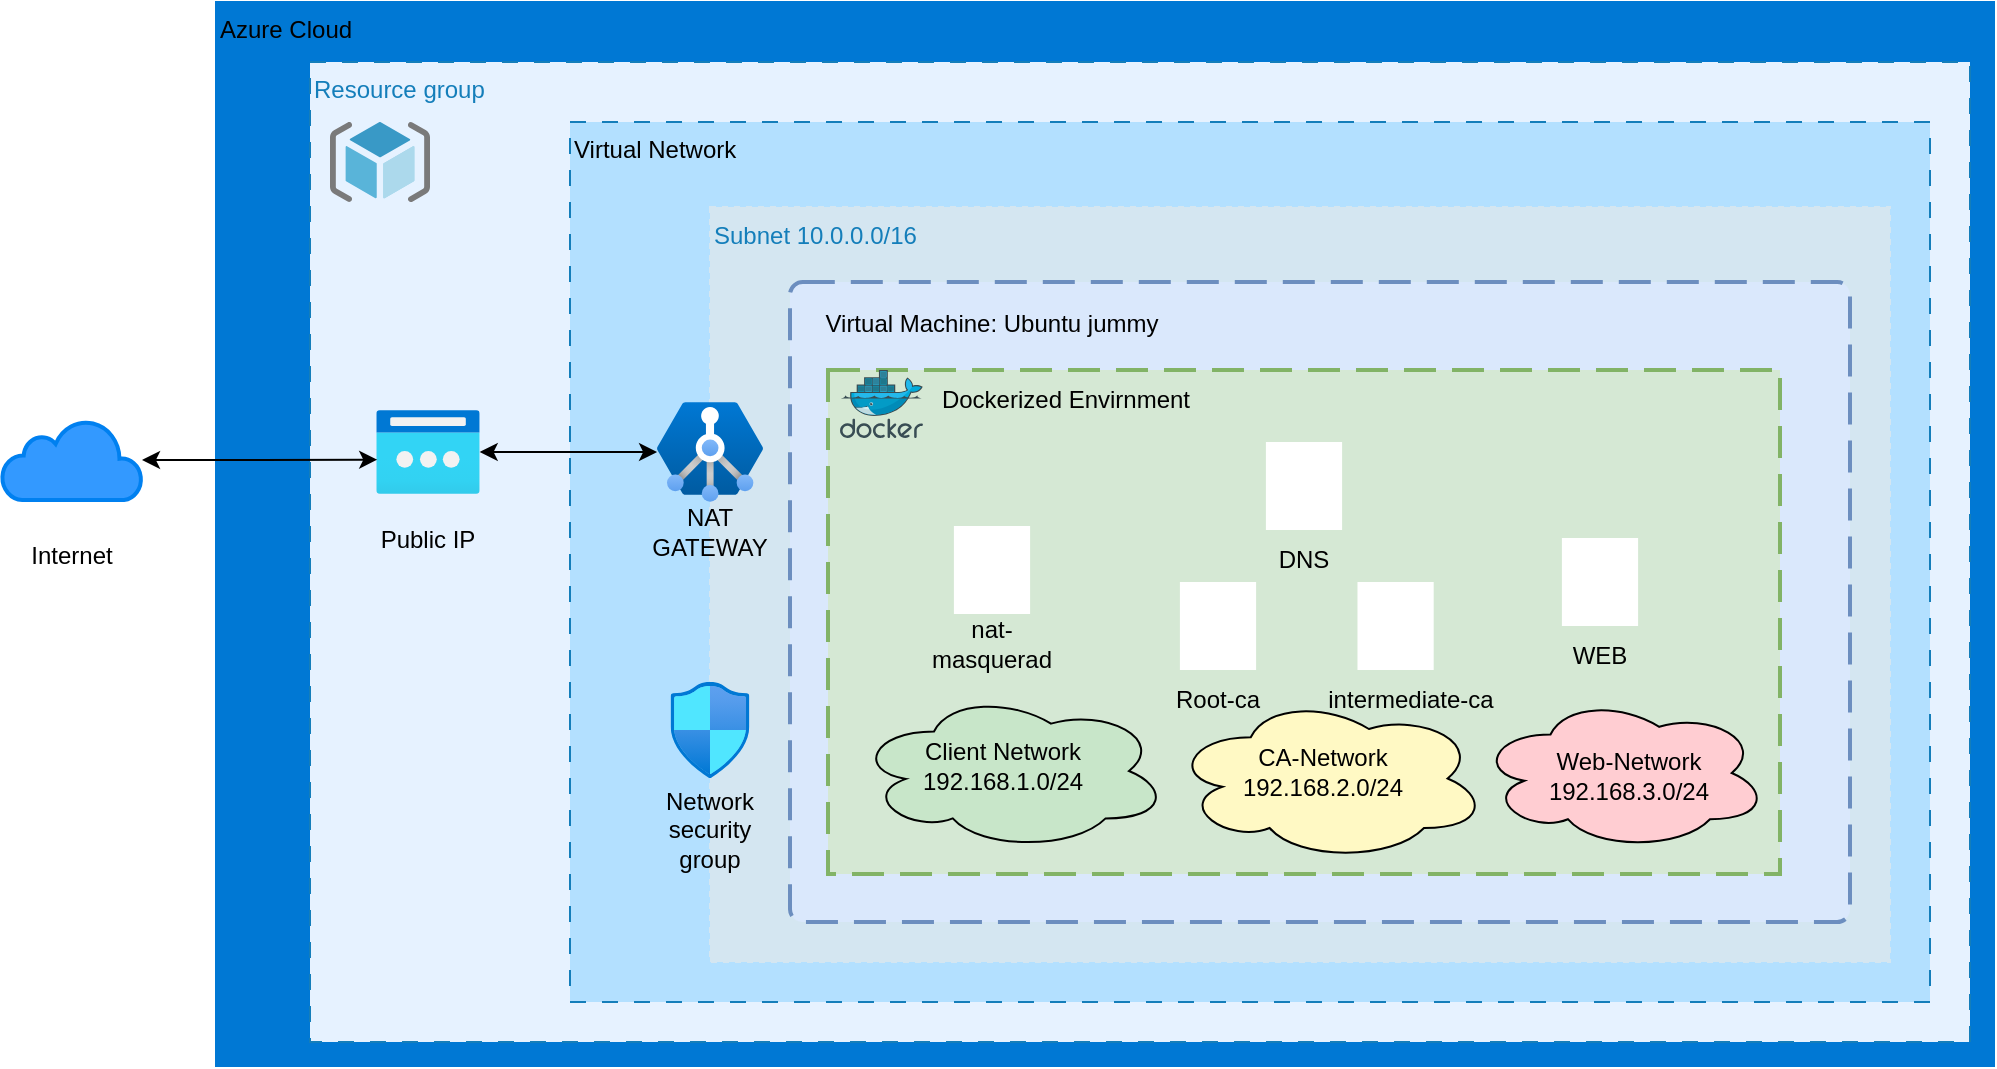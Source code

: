 <mxfile version="27.0.2">
  <diagram name="Page-1" id="iMtaJnxz2LHdPqc4hrHA">
    <mxGraphModel dx="1056" dy="623" grid="0" gridSize="10" guides="1" tooltips="1" connect="1" arrows="1" fold="1" page="1" pageScale="1" pageWidth="1169" pageHeight="827" math="0" shadow="0">
      <root>
        <mxCell id="0" />
        <mxCell id="1" parent="0" />
        <mxCell id="NmurebP0-gkGouxVgUCg-83" value="&lt;font style=&quot;color: rgb(0, 0, 0);&quot;&gt;Azure Cloud&lt;/font&gt;" style="fillColor=#0078D4;strokeColor=#0078D4;verticalAlign=top;fontStyle=0;fontColor=#147EBA;whiteSpace=wrap;html=1;align=left;" vertex="1" parent="1">
          <mxGeometry x="193" y="20" width="889" height="532" as="geometry" />
        </mxCell>
        <mxCell id="NmurebP0-gkGouxVgUCg-1" value="Resource group" style="fillColor=#E6F2FF;strokeColor=#147EBA;dashed=1;verticalAlign=top;fontStyle=0;fontColor=#147EBA;whiteSpace=wrap;html=1;align=left;dashPattern=8 8;" vertex="1" parent="1">
          <mxGeometry x="240" y="50" width="830" height="490" as="geometry" />
        </mxCell>
        <mxCell id="NmurebP0-gkGouxVgUCg-14" value="&lt;font style=&quot;color: rgb(0, 0, 0);&quot;&gt;Virtual Network&lt;/font&gt;" style="fillColor=#B3E0FF;strokeColor=#147EBA;dashed=1;verticalAlign=top;fontStyle=0;fontColor=#147EBA;whiteSpace=wrap;html=1;align=left;dashPattern=8 8;" vertex="1" parent="1">
          <mxGeometry x="370" y="80" width="680" height="440" as="geometry" />
        </mxCell>
        <mxCell id="NmurebP0-gkGouxVgUCg-22" value="Subnet&amp;nbsp;10.0.0.0/16" style="fillColor=#D4E6F1;strokeColor=#D4E6F1;dashed=1;verticalAlign=top;fontStyle=0;fontColor=#147EBA;whiteSpace=wrap;html=1;align=left;" vertex="1" parent="1">
          <mxGeometry x="440" y="122.5" width="590" height="377.5" as="geometry" />
        </mxCell>
        <mxCell id="NmurebP0-gkGouxVgUCg-4" value="" style="html=1;verticalLabelPosition=bottom;align=center;labelBackgroundColor=#ffffff;verticalAlign=top;strokeWidth=2;strokeColor=#0080F0;shadow=0;dashed=0;shape=mxgraph.ios7.icons.cloud;fillColor=#3399FF;" vertex="1" parent="1">
          <mxGeometry x="86" y="229" width="70" height="40" as="geometry" />
        </mxCell>
        <mxCell id="NmurebP0-gkGouxVgUCg-5" value="" style="image;sketch=0;aspect=fixed;html=1;points=[];align=center;fontSize=12;image=img/lib/mscae/ResourceGroup.svg;" vertex="1" parent="1">
          <mxGeometry x="250" y="80" width="50" height="40" as="geometry" />
        </mxCell>
        <mxCell id="NmurebP0-gkGouxVgUCg-8" value="" style="group" vertex="1" connectable="0" parent="1">
          <mxGeometry x="269" y="224" width="60" height="80" as="geometry" />
        </mxCell>
        <mxCell id="NmurebP0-gkGouxVgUCg-6" value="" style="image;aspect=fixed;html=1;points=[];align=center;fontSize=12;image=img/lib/azure2/networking/Public_IP_Addresses_Classic.svg;" vertex="1" parent="NmurebP0-gkGouxVgUCg-8">
          <mxGeometry x="4.15" width="51.69" height="42" as="geometry" />
        </mxCell>
        <mxCell id="NmurebP0-gkGouxVgUCg-7" value="Public IP" style="text;html=1;align=center;verticalAlign=middle;whiteSpace=wrap;rounded=0;" vertex="1" parent="NmurebP0-gkGouxVgUCg-8">
          <mxGeometry y="50" width="60" height="30" as="geometry" />
        </mxCell>
        <mxCell id="NmurebP0-gkGouxVgUCg-13" value="" style="group" vertex="1" connectable="0" parent="1">
          <mxGeometry x="410" y="220" width="60" height="80" as="geometry" />
        </mxCell>
        <mxCell id="NmurebP0-gkGouxVgUCg-9" value="" style="image;aspect=fixed;html=1;points=[];align=center;fontSize=12;image=img/lib/azure2/networking/Application_Gateway_Containers.svg;" vertex="1" parent="NmurebP0-gkGouxVgUCg-13">
          <mxGeometry x="3.54" width="52.93" height="50" as="geometry" />
        </mxCell>
        <mxCell id="NmurebP0-gkGouxVgUCg-10" value="" style="group" vertex="1" connectable="0" parent="NmurebP0-gkGouxVgUCg-13">
          <mxGeometry width="60" height="80" as="geometry" />
        </mxCell>
        <mxCell id="NmurebP0-gkGouxVgUCg-12" value="NAT GATEWAY" style="text;html=1;align=center;verticalAlign=middle;whiteSpace=wrap;rounded=0;" vertex="1" parent="NmurebP0-gkGouxVgUCg-10">
          <mxGeometry y="50" width="60" height="30" as="geometry" />
        </mxCell>
        <mxCell id="NmurebP0-gkGouxVgUCg-21" value="" style="group" vertex="1" connectable="0" parent="1">
          <mxGeometry x="410" y="360" width="60" height="89" as="geometry" />
        </mxCell>
        <mxCell id="NmurebP0-gkGouxVgUCg-19" value="" style="image;aspect=fixed;html=1;points=[];align=center;fontSize=12;image=img/lib/azure2/networking/Network_Security_Groups.svg;" vertex="1" parent="NmurebP0-gkGouxVgUCg-21">
          <mxGeometry x="10.23" width="39.53" height="48" as="geometry" />
        </mxCell>
        <mxCell id="NmurebP0-gkGouxVgUCg-20" value="Network security group" style="text;html=1;align=center;verticalAlign=middle;whiteSpace=wrap;rounded=0;" vertex="1" parent="NmurebP0-gkGouxVgUCg-21">
          <mxGeometry y="59" width="60" height="30" as="geometry" />
        </mxCell>
        <mxCell id="NmurebP0-gkGouxVgUCg-23" value="" style="rounded=1;arcSize=2;dashed=1;strokeColor=#6c8ebf;fillColor=#dae8fc;dashPattern=8 4;strokeWidth=2;" vertex="1" parent="1">
          <mxGeometry x="480" y="160" width="530" height="320" as="geometry" />
        </mxCell>
        <mxCell id="NmurebP0-gkGouxVgUCg-25" value="Virtual Machine: Ubuntu jummy" style="text;html=1;align=center;verticalAlign=middle;whiteSpace=wrap;rounded=0;" vertex="1" parent="1">
          <mxGeometry x="487" y="166" width="188" height="30" as="geometry" />
        </mxCell>
        <mxCell id="NmurebP0-gkGouxVgUCg-26" value="" style="rounded=1;arcSize=0;dashed=1;strokeColor=#82b366;fillColor=#d5e8d4;dashPattern=8 4;strokeWidth=2;movable=0;resizable=0;rotatable=0;deletable=0;editable=0;locked=1;connectable=0;" vertex="1" parent="1">
          <mxGeometry x="499" y="204" width="476" height="252" as="geometry" />
        </mxCell>
        <mxCell id="NmurebP0-gkGouxVgUCg-27" value="Dockerized Envirnment" style="text;html=1;align=center;verticalAlign=middle;whiteSpace=wrap;rounded=0;" vertex="1" parent="1">
          <mxGeometry x="524" y="204" width="188" height="30" as="geometry" />
        </mxCell>
        <mxCell id="NmurebP0-gkGouxVgUCg-34" value="" style="group" vertex="1" connectable="0" parent="1">
          <mxGeometry x="509" y="356" width="160" height="88" as="geometry" />
        </mxCell>
        <mxCell id="NmurebP0-gkGouxVgUCg-28" value="" style="ellipse;shape=cloud;whiteSpace=wrap;html=1;fillColor=#C8E6C9;" vertex="1" parent="NmurebP0-gkGouxVgUCg-34">
          <mxGeometry x="4" y="9" width="156" height="79" as="geometry" />
        </mxCell>
        <mxCell id="NmurebP0-gkGouxVgUCg-31" value="Client Network&lt;div&gt;192.168.1.0/24&lt;/div&gt;" style="text;html=1;align=center;verticalAlign=middle;whiteSpace=wrap;rounded=0;" vertex="1" parent="NmurebP0-gkGouxVgUCg-34">
          <mxGeometry x="49.655" y="34.222" width="55.172" height="24.444" as="geometry" />
        </mxCell>
        <mxCell id="NmurebP0-gkGouxVgUCg-35" value="" style="group" vertex="1" connectable="0" parent="1">
          <mxGeometry x="671" y="367" width="157.5" height="82.5" as="geometry" />
        </mxCell>
        <mxCell id="NmurebP0-gkGouxVgUCg-30" value="" style="ellipse;shape=cloud;whiteSpace=wrap;html=1;fillColor=#FFF9C4;" vertex="1" parent="NmurebP0-gkGouxVgUCg-35">
          <mxGeometry width="157.5" height="82.5" as="geometry" />
        </mxCell>
        <mxCell id="NmurebP0-gkGouxVgUCg-32" value="CA-&lt;span style=&quot;background-color: transparent; color: light-dark(rgb(0, 0, 0), rgb(255, 255, 255));&quot;&gt;Network&lt;/span&gt;&lt;div&gt;&lt;div&gt;192.168.2.0/24&lt;/div&gt;&lt;/div&gt;" style="text;html=1;align=center;verticalAlign=middle;whiteSpace=wrap;rounded=0;" vertex="1" parent="NmurebP0-gkGouxVgUCg-35">
          <mxGeometry x="17.248" y="27.133" width="117.104" height="22.0" as="geometry" />
        </mxCell>
        <mxCell id="NmurebP0-gkGouxVgUCg-36" value="" style="group" vertex="1" connectable="0" parent="1">
          <mxGeometry x="824" y="367" width="145" height="77" as="geometry" />
        </mxCell>
        <mxCell id="NmurebP0-gkGouxVgUCg-29" value="" style="ellipse;shape=cloud;whiteSpace=wrap;html=1;fillColor=#FFCDD2;" vertex="1" parent="NmurebP0-gkGouxVgUCg-36">
          <mxGeometry width="145" height="77" as="geometry" />
        </mxCell>
        <mxCell id="NmurebP0-gkGouxVgUCg-33" value="Web-&lt;span style=&quot;background-color: transparent; color: light-dark(rgb(0, 0, 0), rgb(255, 255, 255));&quot;&gt;Network&lt;/span&gt;&lt;div&gt;&lt;div&gt;192.168.3.0/24&lt;/div&gt;&lt;/div&gt;" style="text;html=1;align=center;verticalAlign=middle;whiteSpace=wrap;rounded=0;" vertex="1" parent="NmurebP0-gkGouxVgUCg-36">
          <mxGeometry x="17.791" y="29.982" width="114.755" height="20.442" as="geometry" />
        </mxCell>
        <mxCell id="NmurebP0-gkGouxVgUCg-37" value="" style="image;sketch=0;aspect=fixed;html=1;points=[];align=center;fontSize=12;image=img/lib/mscae/Docker.svg;" vertex="1" parent="1">
          <mxGeometry x="505" y="204" width="41.46" height="34" as="geometry" />
        </mxCell>
        <mxCell id="NmurebP0-gkGouxVgUCg-44" value="" style="group" vertex="1" connectable="0" parent="1">
          <mxGeometry x="551" y="282" width="60" height="74" as="geometry" />
        </mxCell>
        <mxCell id="NmurebP0-gkGouxVgUCg-42" value="" style="points=[];aspect=fixed;html=1;align=center;shadow=0;dashed=0;fillColor=light-dark(#ffffff, #e9690e);strokeColor=none;shape=mxgraph.alibaba_cloud.ahas_application_high_availability_service;" vertex="1" parent="NmurebP0-gkGouxVgUCg-44">
          <mxGeometry x="10.95" width="38.1" height="44" as="geometry" />
        </mxCell>
        <mxCell id="NmurebP0-gkGouxVgUCg-43" value="nat-masquerad" style="text;html=1;align=center;verticalAlign=middle;whiteSpace=wrap;rounded=0;" vertex="1" parent="NmurebP0-gkGouxVgUCg-44">
          <mxGeometry y="44" width="60" height="30" as="geometry" />
        </mxCell>
        <mxCell id="NmurebP0-gkGouxVgUCg-47" value="" style="group" vertex="1" connectable="0" parent="1">
          <mxGeometry x="707" y="240" width="60" height="74" as="geometry" />
        </mxCell>
        <mxCell id="NmurebP0-gkGouxVgUCg-48" value="" style="points=[];aspect=fixed;html=1;align=center;shadow=0;dashed=0;fillColor=light-dark(#ffffff, #e9690e);strokeColor=none;shape=mxgraph.alibaba_cloud.ahas_application_high_availability_service;" vertex="1" parent="NmurebP0-gkGouxVgUCg-47">
          <mxGeometry x="10.95" width="38.1" height="44" as="geometry" />
        </mxCell>
        <mxCell id="NmurebP0-gkGouxVgUCg-49" value="DNS" style="text;html=1;align=center;verticalAlign=middle;whiteSpace=wrap;rounded=0;" vertex="1" parent="NmurebP0-gkGouxVgUCg-47">
          <mxGeometry y="44" width="60" height="30" as="geometry" />
        </mxCell>
        <mxCell id="NmurebP0-gkGouxVgUCg-56" value="" style="group" vertex="1" connectable="0" parent="1">
          <mxGeometry x="855" y="288" width="60" height="74" as="geometry" />
        </mxCell>
        <mxCell id="NmurebP0-gkGouxVgUCg-57" value="" style="points=[];aspect=fixed;html=1;align=center;shadow=0;dashed=0;fillColor=light-dark(#ffffff, #e9690e);strokeColor=none;shape=mxgraph.alibaba_cloud.ahas_application_high_availability_service;" vertex="1" parent="NmurebP0-gkGouxVgUCg-56">
          <mxGeometry x="10.95" width="38.1" height="44" as="geometry" />
        </mxCell>
        <mxCell id="NmurebP0-gkGouxVgUCg-58" value="WEB" style="text;html=1;align=center;verticalAlign=middle;whiteSpace=wrap;rounded=0;" vertex="1" parent="NmurebP0-gkGouxVgUCg-56">
          <mxGeometry y="44" width="60" height="30" as="geometry" />
        </mxCell>
        <mxCell id="NmurebP0-gkGouxVgUCg-59" value="" style="group;align=left;" vertex="1" connectable="0" parent="1">
          <mxGeometry x="749" y="310" width="101" height="74" as="geometry" />
        </mxCell>
        <mxCell id="NmurebP0-gkGouxVgUCg-60" value="" style="points=[];aspect=fixed;html=1;align=center;shadow=0;dashed=0;fillColor=light-dark(#ffffff, #e9690e);strokeColor=none;shape=mxgraph.alibaba_cloud.ahas_application_high_availability_service;" vertex="1" parent="NmurebP0-gkGouxVgUCg-59">
          <mxGeometry x="14.746" width="38.1" height="44" as="geometry" />
        </mxCell>
        <mxCell id="NmurebP0-gkGouxVgUCg-61" value="intermediate-ca" style="text;html=1;align=center;verticalAlign=middle;whiteSpace=wrap;rounded=0;" vertex="1" parent="NmurebP0-gkGouxVgUCg-59">
          <mxGeometry x="-9" y="44" width="101" height="30" as="geometry" />
        </mxCell>
        <mxCell id="NmurebP0-gkGouxVgUCg-64" value="" style="group" vertex="1" connectable="0" parent="1">
          <mxGeometry x="664" y="310" width="60" height="74" as="geometry" />
        </mxCell>
        <mxCell id="NmurebP0-gkGouxVgUCg-65" value="" style="points=[];aspect=fixed;html=1;align=center;shadow=0;dashed=0;fillColor=light-dark(#ffffff, #e9690e);strokeColor=none;shape=mxgraph.alibaba_cloud.ahas_application_high_availability_service;" vertex="1" parent="NmurebP0-gkGouxVgUCg-64">
          <mxGeometry x="10.95" width="38.1" height="44" as="geometry" />
        </mxCell>
        <mxCell id="NmurebP0-gkGouxVgUCg-66" value="Root-ca" style="text;html=1;align=center;verticalAlign=middle;whiteSpace=wrap;rounded=0;" vertex="1" parent="NmurebP0-gkGouxVgUCg-64">
          <mxGeometry y="44" width="60" height="30" as="geometry" />
        </mxCell>
        <mxCell id="NmurebP0-gkGouxVgUCg-80" style="edgeStyle=orthogonalEdgeStyle;rounded=0;orthogonalLoop=1;jettySize=auto;html=1;startArrow=classic;startFill=1;" edge="1" parent="1" source="NmurebP0-gkGouxVgUCg-6" target="NmurebP0-gkGouxVgUCg-9">
          <mxGeometry relative="1" as="geometry" />
        </mxCell>
        <mxCell id="NmurebP0-gkGouxVgUCg-81" style="edgeStyle=orthogonalEdgeStyle;rounded=0;orthogonalLoop=1;jettySize=auto;html=1;entryX=0.009;entryY=0.592;entryDx=0;entryDy=0;entryPerimeter=0;startArrow=classic;startFill=1;" edge="1" parent="1" source="NmurebP0-gkGouxVgUCg-4" target="NmurebP0-gkGouxVgUCg-6">
          <mxGeometry relative="1" as="geometry" />
        </mxCell>
        <mxCell id="NmurebP0-gkGouxVgUCg-82" value="Internet" style="text;html=1;align=center;verticalAlign=middle;whiteSpace=wrap;rounded=0;" vertex="1" parent="1">
          <mxGeometry x="91" y="282" width="60" height="30" as="geometry" />
        </mxCell>
      </root>
    </mxGraphModel>
  </diagram>
</mxfile>
